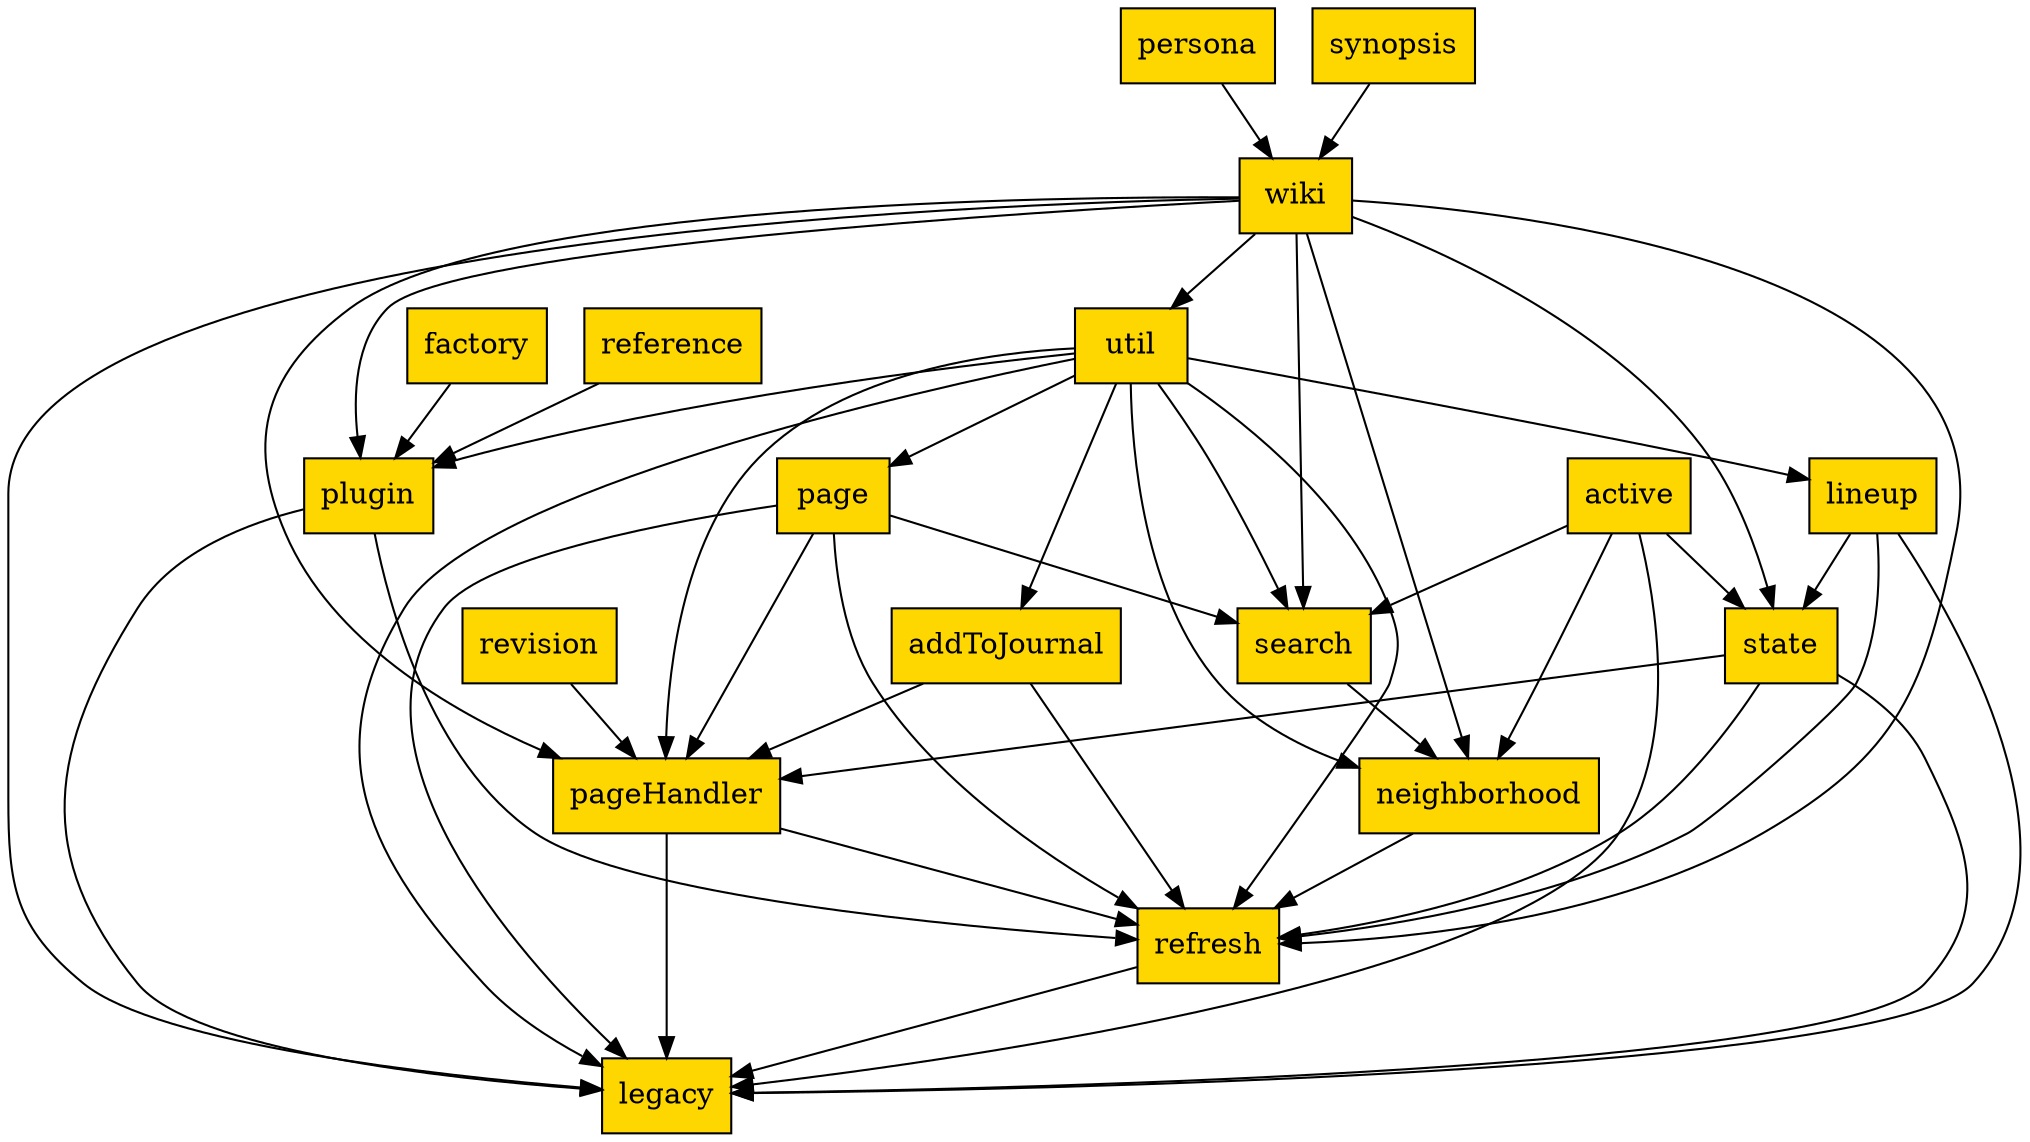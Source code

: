 digraph { node [style=filled shape=box];

active [fillcolor=gold];

addToJournal [fillcolor=gold];
util -> addToJournal;

factory [fillcolor=gold];

legacy [fillcolor=gold];
wiki -> legacy;
util -> legacy;
pageHandler -> legacy;
plugin -> legacy;
state -> legacy;
active -> legacy;
refresh -> legacy;
page -> legacy;
lineup -> legacy;

lineup [fillcolor=gold];
util -> lineup;

neighborhood [fillcolor=gold];
wiki -> neighborhood;
active -> neighborhood;
util -> neighborhood;
search -> neighborhood;

page [fillcolor=gold];
util -> page;

pageHandler [fillcolor=gold];
wiki -> pageHandler;
util -> pageHandler;
state -> pageHandler;
revision -> pageHandler;
addToJournal -> pageHandler;
page -> pageHandler;

persona [fillcolor=gold];

plugin [fillcolor=gold];
util -> plugin;
wiki -> plugin;
reference -> plugin;
factory -> plugin;

reference [fillcolor=gold];

refresh [fillcolor=gold];
util -> refresh;
pageHandler -> refresh;
page -> refresh;
plugin -> refresh;
state -> refresh;
neighborhood -> refresh;
addToJournal -> refresh;
wiki -> refresh;
lineup -> refresh;

revision [fillcolor=gold];

search [fillcolor=gold];
wiki -> search;
util -> search;
active -> search;
page -> search;

state [fillcolor=gold];
wiki -> state;
active -> state;
lineup -> state;

synopsis [fillcolor=gold];

util [fillcolor=gold];
wiki -> util;

wiki [fillcolor=gold];
synopsis -> wiki;
persona -> wiki;
}
